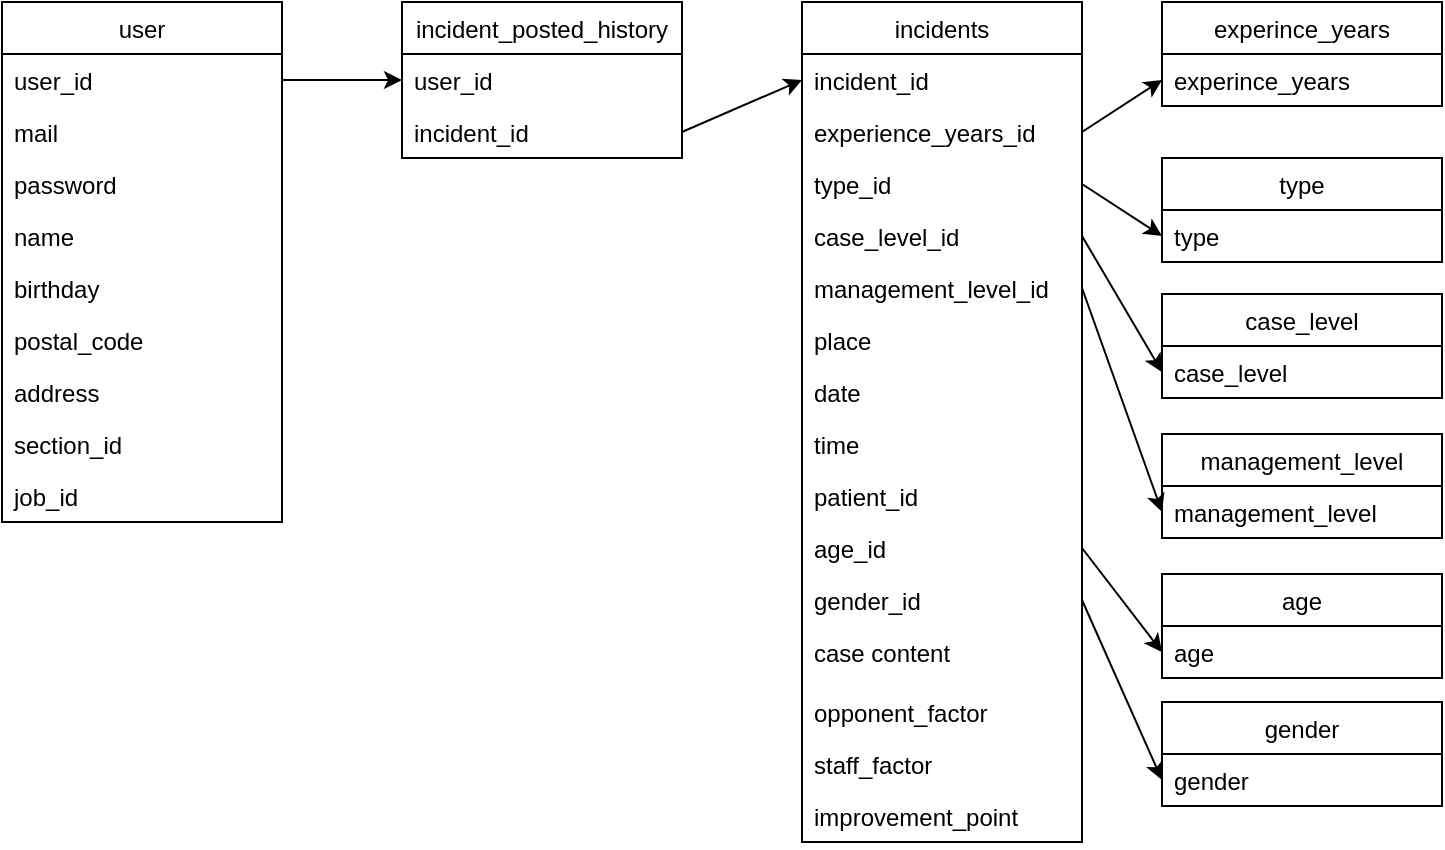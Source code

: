<mxfile>
    <diagram id="EJQSa7nTbVW3nu84i-EG" name="ページ1">
        <mxGraphModel dx="844" dy="399" grid="1" gridSize="10" guides="1" tooltips="1" connect="1" arrows="1" fold="1" page="1" pageScale="1" pageWidth="827" pageHeight="1169" math="0" shadow="0">
            <root>
                <mxCell id="0"/>
                <mxCell id="1" parent="0"/>
                <mxCell id="2" value="user" style="swimlane;fontStyle=0;childLayout=stackLayout;horizontal=1;startSize=26;fillColor=none;horizontalStack=0;resizeParent=1;resizeParentMax=0;resizeLast=0;collapsible=1;marginBottom=0;" vertex="1" parent="1">
                    <mxGeometry x="80" y="40" width="140" height="260" as="geometry"/>
                </mxCell>
                <mxCell id="32" value="user_id" style="text;strokeColor=none;fillColor=none;align=left;verticalAlign=top;spacingLeft=4;spacingRight=4;overflow=hidden;rotatable=0;points=[[0,0.5],[1,0.5]];portConstraint=eastwest;" vertex="1" parent="2">
                    <mxGeometry y="26" width="140" height="26" as="geometry"/>
                </mxCell>
                <mxCell id="3" value="mail" style="text;strokeColor=none;fillColor=none;align=left;verticalAlign=top;spacingLeft=4;spacingRight=4;overflow=hidden;rotatable=0;points=[[0,0.5],[1,0.5]];portConstraint=eastwest;" vertex="1" parent="2">
                    <mxGeometry y="52" width="140" height="26" as="geometry"/>
                </mxCell>
                <mxCell id="4" value="password" style="text;strokeColor=none;fillColor=none;align=left;verticalAlign=top;spacingLeft=4;spacingRight=4;overflow=hidden;rotatable=0;points=[[0,0.5],[1,0.5]];portConstraint=eastwest;" vertex="1" parent="2">
                    <mxGeometry y="78" width="140" height="26" as="geometry"/>
                </mxCell>
                <mxCell id="5" value="name" style="text;strokeColor=none;fillColor=none;align=left;verticalAlign=top;spacingLeft=4;spacingRight=4;overflow=hidden;rotatable=0;points=[[0,0.5],[1,0.5]];portConstraint=eastwest;" vertex="1" parent="2">
                    <mxGeometry y="104" width="140" height="26" as="geometry"/>
                </mxCell>
                <mxCell id="7" value="birthday" style="text;strokeColor=none;fillColor=none;align=left;verticalAlign=top;spacingLeft=4;spacingRight=4;overflow=hidden;rotatable=0;points=[[0,0.5],[1,0.5]];portConstraint=eastwest;" vertex="1" parent="2">
                    <mxGeometry y="130" width="140" height="26" as="geometry"/>
                </mxCell>
                <mxCell id="9" value="postal_code" style="text;strokeColor=none;fillColor=none;align=left;verticalAlign=top;spacingLeft=4;spacingRight=4;overflow=hidden;rotatable=0;points=[[0,0.5],[1,0.5]];portConstraint=eastwest;" vertex="1" parent="2">
                    <mxGeometry y="156" width="140" height="26" as="geometry"/>
                </mxCell>
                <mxCell id="8" value="address" style="text;strokeColor=none;fillColor=none;align=left;verticalAlign=top;spacingLeft=4;spacingRight=4;overflow=hidden;rotatable=0;points=[[0,0.5],[1,0.5]];portConstraint=eastwest;" vertex="1" parent="2">
                    <mxGeometry y="182" width="140" height="26" as="geometry"/>
                </mxCell>
                <mxCell id="10" value="section_id" style="text;strokeColor=none;fillColor=none;align=left;verticalAlign=top;spacingLeft=4;spacingRight=4;overflow=hidden;rotatable=0;points=[[0,0.5],[1,0.5]];portConstraint=eastwest;" vertex="1" parent="2">
                    <mxGeometry y="208" width="140" height="26" as="geometry"/>
                </mxCell>
                <mxCell id="11" value="job_id" style="text;strokeColor=none;fillColor=none;align=left;verticalAlign=top;spacingLeft=4;spacingRight=4;overflow=hidden;rotatable=0;points=[[0,0.5],[1,0.5]];portConstraint=eastwest;" vertex="1" parent="2">
                    <mxGeometry y="234" width="140" height="26" as="geometry"/>
                </mxCell>
                <mxCell id="12" value="incidents" style="swimlane;fontStyle=0;childLayout=stackLayout;horizontal=1;startSize=26;fillColor=none;horizontalStack=0;resizeParent=1;resizeParentMax=0;resizeLast=0;collapsible=1;marginBottom=0;" vertex="1" parent="1">
                    <mxGeometry x="480" y="40" width="140" height="420" as="geometry"/>
                </mxCell>
                <mxCell id="31" value="incident_id" style="text;strokeColor=none;fillColor=none;align=left;verticalAlign=top;spacingLeft=4;spacingRight=4;overflow=hidden;rotatable=0;points=[[0,0.5],[1,0.5]];portConstraint=eastwest;" vertex="1" parent="12">
                    <mxGeometry y="26" width="140" height="26" as="geometry"/>
                </mxCell>
                <mxCell id="13" value="experience_years_id" style="text;strokeColor=none;fillColor=none;align=left;verticalAlign=top;spacingLeft=4;spacingRight=4;overflow=hidden;rotatable=0;points=[[0,0.5],[1,0.5]];portConstraint=eastwest;" vertex="1" parent="12">
                    <mxGeometry y="52" width="140" height="26" as="geometry"/>
                </mxCell>
                <mxCell id="14" value="type_id" style="text;strokeColor=none;fillColor=none;align=left;verticalAlign=top;spacingLeft=4;spacingRight=4;overflow=hidden;rotatable=0;points=[[0,0.5],[1,0.5]];portConstraint=eastwest;" vertex="1" parent="12">
                    <mxGeometry y="78" width="140" height="26" as="geometry"/>
                </mxCell>
                <mxCell id="15" value="case_level_id" style="text;strokeColor=none;fillColor=none;align=left;verticalAlign=top;spacingLeft=4;spacingRight=4;overflow=hidden;rotatable=0;points=[[0,0.5],[1,0.5]];portConstraint=eastwest;" vertex="1" parent="12">
                    <mxGeometry y="104" width="140" height="26" as="geometry"/>
                </mxCell>
                <mxCell id="16" value="management_level_id" style="text;strokeColor=none;fillColor=none;align=left;verticalAlign=top;spacingLeft=4;spacingRight=4;overflow=hidden;rotatable=0;points=[[0,0.5],[1,0.5]];portConstraint=eastwest;" vertex="1" parent="12">
                    <mxGeometry y="130" width="140" height="26" as="geometry"/>
                </mxCell>
                <mxCell id="17" value="place" style="text;strokeColor=none;fillColor=none;align=left;verticalAlign=top;spacingLeft=4;spacingRight=4;overflow=hidden;rotatable=0;points=[[0,0.5],[1,0.5]];portConstraint=eastwest;" vertex="1" parent="12">
                    <mxGeometry y="156" width="140" height="26" as="geometry"/>
                </mxCell>
                <mxCell id="18" value="date" style="text;strokeColor=none;fillColor=none;align=left;verticalAlign=top;spacingLeft=4;spacingRight=4;overflow=hidden;rotatable=0;points=[[0,0.5],[1,0.5]];portConstraint=eastwest;" vertex="1" parent="12">
                    <mxGeometry y="182" width="140" height="26" as="geometry"/>
                </mxCell>
                <mxCell id="19" value="time" style="text;strokeColor=none;fillColor=none;align=left;verticalAlign=top;spacingLeft=4;spacingRight=4;overflow=hidden;rotatable=0;points=[[0,0.5],[1,0.5]];portConstraint=eastwest;" vertex="1" parent="12">
                    <mxGeometry y="208" width="140" height="26" as="geometry"/>
                </mxCell>
                <mxCell id="20" value="patient_id" style="text;strokeColor=none;fillColor=none;align=left;verticalAlign=top;spacingLeft=4;spacingRight=4;overflow=hidden;rotatable=0;points=[[0,0.5],[1,0.5]];portConstraint=eastwest;" vertex="1" parent="12">
                    <mxGeometry y="234" width="140" height="26" as="geometry"/>
                </mxCell>
                <mxCell id="21" value="age_id" style="text;strokeColor=none;fillColor=none;align=left;verticalAlign=top;spacingLeft=4;spacingRight=4;overflow=hidden;rotatable=0;points=[[0,0.5],[1,0.5]];portConstraint=eastwest;" vertex="1" parent="12">
                    <mxGeometry y="260" width="140" height="26" as="geometry"/>
                </mxCell>
                <mxCell id="22" value="gender_id" style="text;strokeColor=none;fillColor=none;align=left;verticalAlign=top;spacingLeft=4;spacingRight=4;overflow=hidden;rotatable=0;points=[[0,0.5],[1,0.5]];portConstraint=eastwest;" vertex="1" parent="12">
                    <mxGeometry y="286" width="140" height="26" as="geometry"/>
                </mxCell>
                <mxCell id="23" value="case content" style="text;strokeColor=none;fillColor=none;align=left;verticalAlign=top;spacingLeft=4;spacingRight=4;overflow=hidden;rotatable=0;points=[[0,0.5],[1,0.5]];portConstraint=eastwest;" vertex="1" parent="12">
                    <mxGeometry y="312" width="140" height="30" as="geometry"/>
                </mxCell>
                <mxCell id="24" value="opponent_factor" style="text;strokeColor=none;fillColor=none;align=left;verticalAlign=top;spacingLeft=4;spacingRight=4;overflow=hidden;rotatable=0;points=[[0,0.5],[1,0.5]];portConstraint=eastwest;" vertex="1" parent="12">
                    <mxGeometry y="342" width="140" height="26" as="geometry"/>
                </mxCell>
                <mxCell id="25" value="staff_factor" style="text;strokeColor=none;fillColor=none;align=left;verticalAlign=top;spacingLeft=4;spacingRight=4;overflow=hidden;rotatable=0;points=[[0,0.5],[1,0.5]];portConstraint=eastwest;" vertex="1" parent="12">
                    <mxGeometry y="368" width="140" height="26" as="geometry"/>
                </mxCell>
                <mxCell id="26" value="improvement_point" style="text;strokeColor=none;fillColor=none;align=left;verticalAlign=top;spacingLeft=4;spacingRight=4;overflow=hidden;rotatable=0;points=[[0,0.5],[1,0.5]];portConstraint=eastwest;" vertex="1" parent="12">
                    <mxGeometry y="394" width="140" height="26" as="geometry"/>
                </mxCell>
                <mxCell id="33" value="experince_years" style="swimlane;fontStyle=0;childLayout=stackLayout;horizontal=1;startSize=26;fillColor=none;horizontalStack=0;resizeParent=1;resizeParentMax=0;resizeLast=0;collapsible=1;marginBottom=0;" vertex="1" parent="1">
                    <mxGeometry x="660" y="40" width="140" height="52" as="geometry"/>
                </mxCell>
                <mxCell id="34" value="experince_years" style="text;strokeColor=none;fillColor=none;align=left;verticalAlign=top;spacingLeft=4;spacingRight=4;overflow=hidden;rotatable=0;points=[[0,0.5],[1,0.5]];portConstraint=eastwest;" vertex="1" parent="33">
                    <mxGeometry y="26" width="140" height="26" as="geometry"/>
                </mxCell>
                <mxCell id="37" value="type" style="swimlane;fontStyle=0;childLayout=stackLayout;horizontal=1;startSize=26;fillColor=none;horizontalStack=0;resizeParent=1;resizeParentMax=0;resizeLast=0;collapsible=1;marginBottom=0;" vertex="1" parent="1">
                    <mxGeometry x="660" y="118" width="140" height="52" as="geometry"/>
                </mxCell>
                <mxCell id="38" value="type" style="text;strokeColor=none;fillColor=none;align=left;verticalAlign=top;spacingLeft=4;spacingRight=4;overflow=hidden;rotatable=0;points=[[0,0.5],[1,0.5]];portConstraint=eastwest;" vertex="1" parent="37">
                    <mxGeometry y="26" width="140" height="26" as="geometry"/>
                </mxCell>
                <mxCell id="41" value="case_level" style="swimlane;fontStyle=0;childLayout=stackLayout;horizontal=1;startSize=26;fillColor=none;horizontalStack=0;resizeParent=1;resizeParentMax=0;resizeLast=0;collapsible=1;marginBottom=0;" vertex="1" parent="1">
                    <mxGeometry x="660" y="186" width="140" height="52" as="geometry"/>
                </mxCell>
                <mxCell id="42" value="case_level" style="text;strokeColor=none;fillColor=none;align=left;verticalAlign=top;spacingLeft=4;spacingRight=4;overflow=hidden;rotatable=0;points=[[0,0.5],[1,0.5]];portConstraint=eastwest;" vertex="1" parent="41">
                    <mxGeometry y="26" width="140" height="26" as="geometry"/>
                </mxCell>
                <mxCell id="45" value="management_level" style="swimlane;fontStyle=0;childLayout=stackLayout;horizontal=1;startSize=26;fillColor=none;horizontalStack=0;resizeParent=1;resizeParentMax=0;resizeLast=0;collapsible=1;marginBottom=0;" vertex="1" parent="1">
                    <mxGeometry x="660" y="256" width="140" height="52" as="geometry"/>
                </mxCell>
                <mxCell id="46" value="management_level" style="text;strokeColor=none;fillColor=none;align=left;verticalAlign=top;spacingLeft=4;spacingRight=4;overflow=hidden;rotatable=0;points=[[0,0.5],[1,0.5]];portConstraint=eastwest;" vertex="1" parent="45">
                    <mxGeometry y="26" width="140" height="26" as="geometry"/>
                </mxCell>
                <mxCell id="47" value="gender" style="swimlane;fontStyle=0;childLayout=stackLayout;horizontal=1;startSize=26;fillColor=none;horizontalStack=0;resizeParent=1;resizeParentMax=0;resizeLast=0;collapsible=1;marginBottom=0;" vertex="1" parent="1">
                    <mxGeometry x="660" y="390" width="140" height="52" as="geometry"/>
                </mxCell>
                <mxCell id="48" value="gender" style="text;strokeColor=none;fillColor=none;align=left;verticalAlign=top;spacingLeft=4;spacingRight=4;overflow=hidden;rotatable=0;points=[[0,0.5],[1,0.5]];portConstraint=eastwest;" vertex="1" parent="47">
                    <mxGeometry y="26" width="140" height="26" as="geometry"/>
                </mxCell>
                <mxCell id="49" value="incident_posted_history" style="swimlane;fontStyle=0;childLayout=stackLayout;horizontal=1;startSize=26;fillColor=none;horizontalStack=0;resizeParent=1;resizeParentMax=0;resizeLast=0;collapsible=1;marginBottom=0;" vertex="1" parent="1">
                    <mxGeometry x="280" y="40" width="140" height="78" as="geometry"/>
                </mxCell>
                <mxCell id="50" value="user_id" style="text;strokeColor=none;fillColor=none;align=left;verticalAlign=top;spacingLeft=4;spacingRight=4;overflow=hidden;rotatable=0;points=[[0,0.5],[1,0.5]];portConstraint=eastwest;" vertex="1" parent="49">
                    <mxGeometry y="26" width="140" height="26" as="geometry"/>
                </mxCell>
                <mxCell id="51" value="incident_id" style="text;strokeColor=none;fillColor=none;align=left;verticalAlign=top;spacingLeft=4;spacingRight=4;overflow=hidden;rotatable=0;points=[[0,0.5],[1,0.5]];portConstraint=eastwest;" vertex="1" parent="49">
                    <mxGeometry y="52" width="140" height="26" as="geometry"/>
                </mxCell>
                <mxCell id="53" style="edgeStyle=none;html=1;exitX=1;exitY=0.5;exitDx=0;exitDy=0;entryX=0;entryY=0.5;entryDx=0;entryDy=0;" edge="1" parent="1" source="32" target="50">
                    <mxGeometry relative="1" as="geometry"/>
                </mxCell>
                <mxCell id="55" style="edgeStyle=none;html=1;exitX=1;exitY=0.5;exitDx=0;exitDy=0;entryX=0;entryY=0.5;entryDx=0;entryDy=0;" edge="1" parent="1" source="51" target="31">
                    <mxGeometry relative="1" as="geometry"/>
                </mxCell>
                <mxCell id="56" style="edgeStyle=none;html=1;exitX=1;exitY=0.5;exitDx=0;exitDy=0;entryX=0;entryY=0.5;entryDx=0;entryDy=0;" edge="1" parent="1" source="14" target="38">
                    <mxGeometry relative="1" as="geometry"/>
                </mxCell>
                <mxCell id="57" style="edgeStyle=none;html=1;exitX=1;exitY=0.5;exitDx=0;exitDy=0;entryX=0;entryY=0.5;entryDx=0;entryDy=0;" edge="1" parent="1" source="13" target="34">
                    <mxGeometry relative="1" as="geometry"/>
                </mxCell>
                <mxCell id="58" style="edgeStyle=none;html=1;exitX=1;exitY=0.5;exitDx=0;exitDy=0;entryX=0;entryY=0.5;entryDx=0;entryDy=0;" edge="1" parent="1" source="15" target="42">
                    <mxGeometry relative="1" as="geometry"/>
                </mxCell>
                <mxCell id="59" style="edgeStyle=none;html=1;exitX=1;exitY=0.5;exitDx=0;exitDy=0;entryX=0;entryY=0.5;entryDx=0;entryDy=0;" edge="1" parent="1" source="16" target="46">
                    <mxGeometry relative="1" as="geometry"/>
                </mxCell>
                <mxCell id="60" style="edgeStyle=none;html=1;exitX=1;exitY=0.5;exitDx=0;exitDy=0;entryX=0;entryY=0.5;entryDx=0;entryDy=0;" edge="1" parent="1" source="22" target="48">
                    <mxGeometry relative="1" as="geometry"/>
                </mxCell>
                <mxCell id="63" value="age" style="swimlane;fontStyle=0;childLayout=stackLayout;horizontal=1;startSize=26;fillColor=none;horizontalStack=0;resizeParent=1;resizeParentMax=0;resizeLast=0;collapsible=1;marginBottom=0;" vertex="1" parent="1">
                    <mxGeometry x="660" y="326" width="140" height="52" as="geometry"/>
                </mxCell>
                <mxCell id="64" value="age" style="text;strokeColor=none;fillColor=none;align=left;verticalAlign=top;spacingLeft=4;spacingRight=4;overflow=hidden;rotatable=0;points=[[0,0.5],[1,0.5]];portConstraint=eastwest;" vertex="1" parent="63">
                    <mxGeometry y="26" width="140" height="26" as="geometry"/>
                </mxCell>
                <mxCell id="66" style="edgeStyle=none;html=1;exitX=1;exitY=0.5;exitDx=0;exitDy=0;entryX=0;entryY=0.5;entryDx=0;entryDy=0;" edge="1" parent="1" source="21" target="64">
                    <mxGeometry relative="1" as="geometry"/>
                </mxCell>
            </root>
        </mxGraphModel>
    </diagram>
</mxfile>